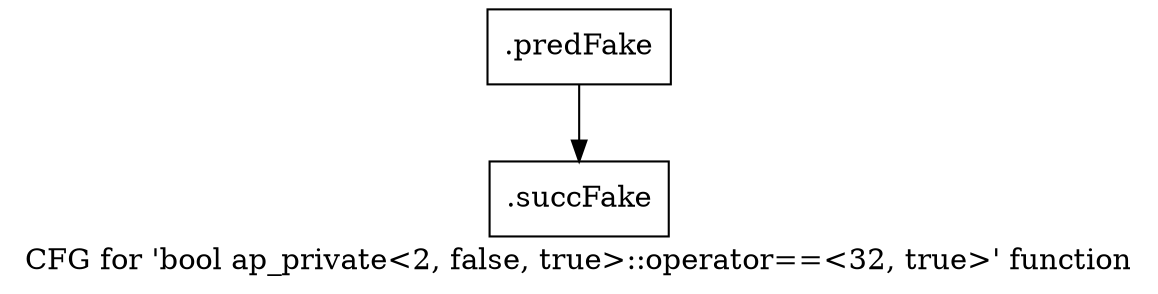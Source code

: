 digraph "CFG for 'bool ap_private\<2, false, true\>::operator==\<32, true\>' function" {
	label="CFG for 'bool ap_private\<2, false, true\>::operator==\<32, true\>' function";

	Node0x5eaeab0 [shape=record,filename="",linenumber="",label="{.predFake}"];
	Node0x5eaeab0 -> Node0x62e4980[ callList="" memoryops="" filename="/mnt/xilinx/Vitis_HLS/2021.2/include/etc/ap_private.h" execusionnum="0"];
	Node0x62e4980 [shape=record,filename="/mnt/xilinx/Vitis_HLS/2021.2/include/etc/ap_private.h",linenumber="2703",label="{.succFake}"];
}
